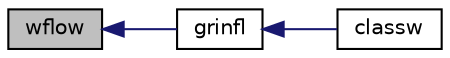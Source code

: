 digraph "wflow"
{
 // INTERACTIVE_SVG=YES
  edge [fontname="Helvetica",fontsize="10",labelfontname="Helvetica",labelfontsize="10"];
  node [fontname="Helvetica",fontsize="10",shape=record];
  rankdir="LR";
  Node1 [label="wflow",height=0.2,width=0.4,color="black", fillcolor="grey75", style="filled", fontcolor="black"];
  Node1 -> Node2 [dir="back",color="midnightblue",fontsize="10",style="solid"];
  Node2 [label="grinfl",height=0.2,width=0.4,color="black", fillcolor="white", style="filled",URL="$GRINFL_8f.html#aac6f2d3fad2a7b2c287fb2b821ba61f4"];
  Node2 -> Node3 [dir="back",color="midnightblue",fontsize="10",style="solid"];
  Node3 [label="classw",height=0.2,width=0.4,color="black", fillcolor="white", style="filled",URL="$CLASSW_8f.html#aac1827011ed2ca61bd0274e83d1f80ad"];
}
